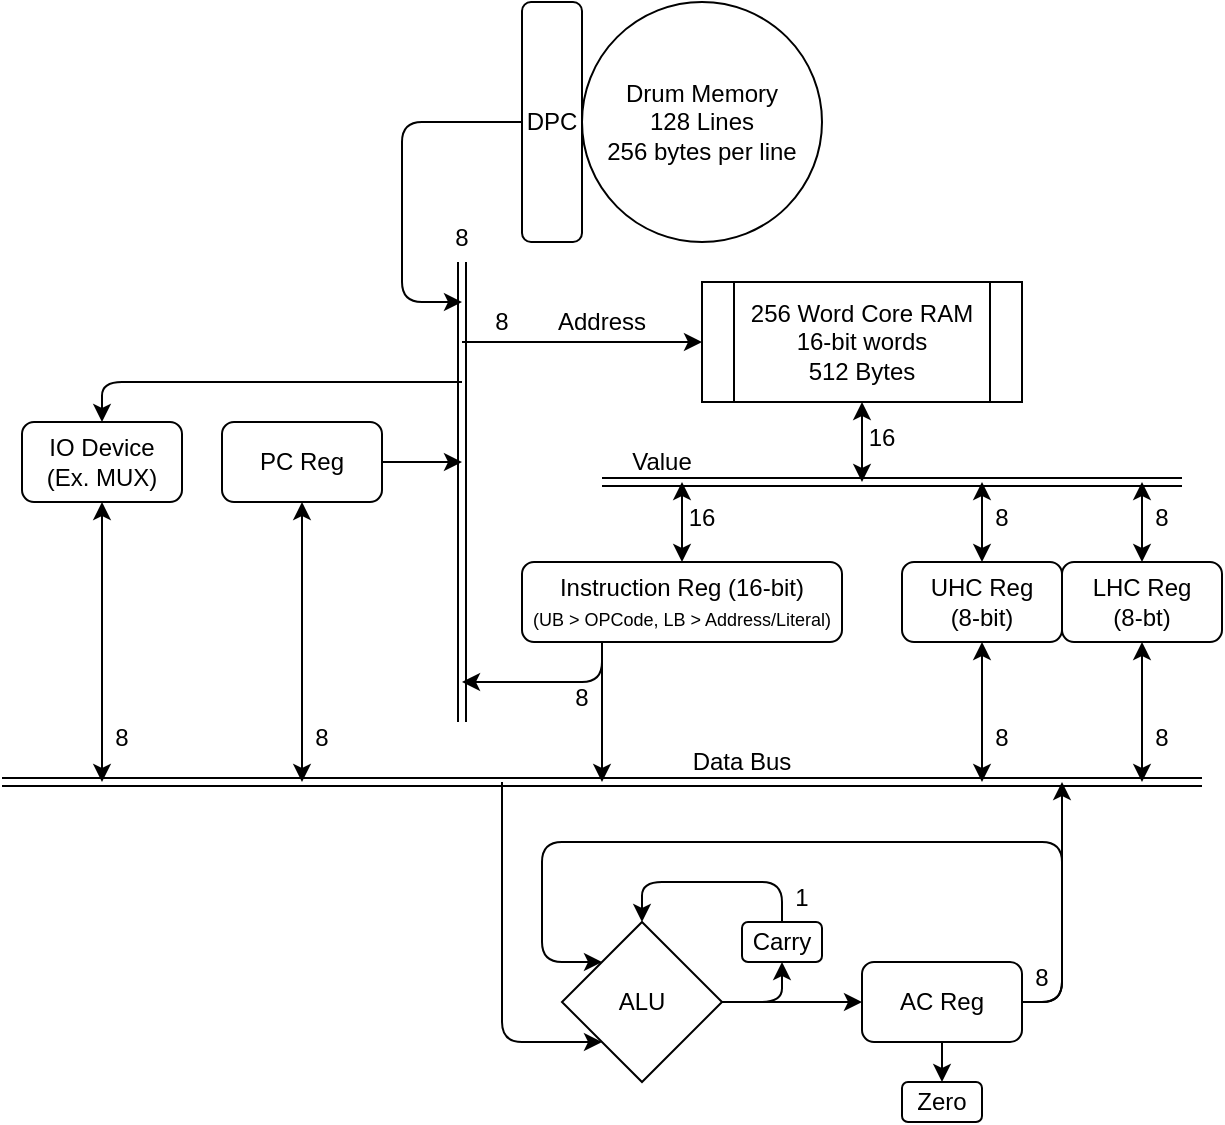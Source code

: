 <mxfile version="24.7.17">
  <diagram name="Page-1" id="EpfCC4MF7vUrArnUasot">
    <mxGraphModel dx="1195" dy="703" grid="1" gridSize="10" guides="1" tooltips="1" connect="1" arrows="1" fold="1" page="1" pageScale="1" pageWidth="850" pageHeight="1100" math="0" shadow="0">
      <root>
        <mxCell id="0" />
        <mxCell id="1" parent="0" />
        <mxCell id="jHWL-6u0a14eNpleEn9y-3" value="ALU" style="rhombus;whiteSpace=wrap;html=1;" parent="1" vertex="1">
          <mxGeometry x="360" y="510" width="80" height="80" as="geometry" />
        </mxCell>
        <mxCell id="jHWL-6u0a14eNpleEn9y-4" value="" style="endArrow=classic;html=1;rounded=1;exitX=1;exitY=0.5;exitDx=0;exitDy=0;entryX=0;entryY=0;entryDx=0;entryDy=0;curved=0;" parent="1" source="jHWL-6u0a14eNpleEn9y-9" target="jHWL-6u0a14eNpleEn9y-3" edge="1">
          <mxGeometry width="50" height="50" relative="1" as="geometry">
            <mxPoint x="330" y="510" as="sourcePoint" />
            <mxPoint x="520" y="530" as="targetPoint" />
            <Array as="points">
              <mxPoint x="610" y="550" />
              <mxPoint x="610" y="470" />
              <mxPoint x="350" y="470" />
              <mxPoint x="350" y="530" />
            </Array>
          </mxGeometry>
        </mxCell>
        <mxCell id="jHWL-6u0a14eNpleEn9y-6" value="Carry" style="rounded=1;whiteSpace=wrap;html=1;" parent="1" vertex="1">
          <mxGeometry x="450" y="510" width="40" height="20" as="geometry" />
        </mxCell>
        <mxCell id="jHWL-6u0a14eNpleEn9y-7" value="" style="endArrow=classic;html=1;rounded=1;entryX=0.5;entryY=1;entryDx=0;entryDy=0;exitX=1;exitY=0.5;exitDx=0;exitDy=0;curved=0;" parent="1" source="jHWL-6u0a14eNpleEn9y-3" target="jHWL-6u0a14eNpleEn9y-6" edge="1">
          <mxGeometry width="50" height="50" relative="1" as="geometry">
            <mxPoint x="470" y="560" as="sourcePoint" />
            <mxPoint x="520" y="510" as="targetPoint" />
            <Array as="points">
              <mxPoint x="470" y="550" />
            </Array>
          </mxGeometry>
        </mxCell>
        <mxCell id="jHWL-6u0a14eNpleEn9y-8" value="" style="endArrow=classic;html=1;rounded=1;entryX=0.5;entryY=0;entryDx=0;entryDy=0;exitX=0.5;exitY=0;exitDx=0;exitDy=0;curved=0;" parent="1" source="jHWL-6u0a14eNpleEn9y-6" target="jHWL-6u0a14eNpleEn9y-3" edge="1">
          <mxGeometry width="50" height="50" relative="1" as="geometry">
            <mxPoint x="470" y="560" as="sourcePoint" />
            <mxPoint x="520" y="510" as="targetPoint" />
            <Array as="points">
              <mxPoint x="470" y="490" />
              <mxPoint x="400" y="490" />
            </Array>
          </mxGeometry>
        </mxCell>
        <mxCell id="jHWL-6u0a14eNpleEn9y-9" value="AC Reg" style="rounded=1;whiteSpace=wrap;html=1;" parent="1" vertex="1">
          <mxGeometry x="510" y="530" width="80" height="40" as="geometry" />
        </mxCell>
        <mxCell id="jHWL-6u0a14eNpleEn9y-10" value="" style="endArrow=classic;html=1;rounded=0;exitX=1;exitY=0.5;exitDx=0;exitDy=0;entryX=0;entryY=0.5;entryDx=0;entryDy=0;" parent="1" source="jHWL-6u0a14eNpleEn9y-3" target="jHWL-6u0a14eNpleEn9y-9" edge="1">
          <mxGeometry width="50" height="50" relative="1" as="geometry">
            <mxPoint x="470" y="560" as="sourcePoint" />
            <mxPoint x="520" y="510" as="targetPoint" />
          </mxGeometry>
        </mxCell>
        <mxCell id="jHWL-6u0a14eNpleEn9y-11" value="" style="shape=link;html=1;rounded=0;" parent="1" edge="1">
          <mxGeometry width="100" relative="1" as="geometry">
            <mxPoint x="80" y="440" as="sourcePoint" />
            <mxPoint x="680" y="440" as="targetPoint" />
          </mxGeometry>
        </mxCell>
        <mxCell id="jHWL-6u0a14eNpleEn9y-13" value="" style="endArrow=classic;html=1;rounded=1;entryX=0;entryY=1;entryDx=0;entryDy=0;curved=0;" parent="1" target="jHWL-6u0a14eNpleEn9y-3" edge="1">
          <mxGeometry width="50" height="50" relative="1" as="geometry">
            <mxPoint x="330" y="440" as="sourcePoint" />
            <mxPoint x="350" y="570" as="targetPoint" />
            <Array as="points">
              <mxPoint x="330" y="570" />
            </Array>
          </mxGeometry>
        </mxCell>
        <mxCell id="jHWL-6u0a14eNpleEn9y-14" value="" style="endArrow=classic;html=1;rounded=1;exitX=1;exitY=0.5;exitDx=0;exitDy=0;curved=0;" parent="1" source="jHWL-6u0a14eNpleEn9y-9" edge="1">
          <mxGeometry width="50" height="50" relative="1" as="geometry">
            <mxPoint x="450" y="500" as="sourcePoint" />
            <mxPoint x="610" y="440" as="targetPoint" />
            <Array as="points">
              <mxPoint x="610" y="550" />
            </Array>
          </mxGeometry>
        </mxCell>
        <mxCell id="jHWL-6u0a14eNpleEn9y-16" value="UHC Reg&lt;br&gt;(8-bit)" style="rounded=1;whiteSpace=wrap;html=1;" parent="1" vertex="1">
          <mxGeometry x="530" y="330" width="80" height="40" as="geometry" />
        </mxCell>
        <mxCell id="jHWL-6u0a14eNpleEn9y-18" value="&lt;span style=&quot;background-color: initial;&quot;&gt;256 Word Core RAM&lt;br&gt;16-bit words&lt;/span&gt;&lt;div&gt;512 Bytes&lt;/div&gt;" style="shape=process;whiteSpace=wrap;html=1;backgroundOutline=1;" parent="1" vertex="1">
          <mxGeometry x="430" y="190" width="160" height="60" as="geometry" />
        </mxCell>
        <mxCell id="jHWL-6u0a14eNpleEn9y-20" value="Drum Memory&lt;br&gt;128 Lines&lt;br&gt;256 bytes per line" style="ellipse;whiteSpace=wrap;html=1;aspect=fixed;" parent="1" vertex="1">
          <mxGeometry x="370" y="50" width="120" height="120" as="geometry" />
        </mxCell>
        <mxCell id="UsqFfn8_Iz3YYlIClP-J-1" value="PC Reg" style="rounded=1;whiteSpace=wrap;html=1;" parent="1" vertex="1">
          <mxGeometry x="190" y="260" width="80" height="40" as="geometry" />
        </mxCell>
        <mxCell id="UsqFfn8_Iz3YYlIClP-J-4" value="Instruction Reg (16-bit)&lt;br&gt;&lt;font style=&quot;font-size: 9px;&quot;&gt;(UB &amp;gt; OPCode, LB &amp;gt; Address/Literal)&lt;/font&gt;" style="rounded=1;whiteSpace=wrap;html=1;" parent="1" vertex="1">
          <mxGeometry x="340" y="330" width="160" height="40" as="geometry" />
        </mxCell>
        <mxCell id="v5AjGvqn0HgfmDX3RoCq-1" value="LHC Reg&lt;div&gt;(8-bt)&lt;/div&gt;" style="rounded=1;whiteSpace=wrap;html=1;" parent="1" vertex="1">
          <mxGeometry x="610" y="330" width="80" height="40" as="geometry" />
        </mxCell>
        <mxCell id="DweMPNBi0K495fsrH_W5-1" value="DPC" style="rounded=1;whiteSpace=wrap;html=1;" parent="1" vertex="1">
          <mxGeometry x="340" y="50" width="30" height="120" as="geometry" />
        </mxCell>
        <mxCell id="DweMPNBi0K495fsrH_W5-2" value="" style="shape=link;html=1;rounded=0;" parent="1" edge="1">
          <mxGeometry width="100" relative="1" as="geometry">
            <mxPoint x="310" y="410" as="sourcePoint" />
            <mxPoint x="310" y="180" as="targetPoint" />
          </mxGeometry>
        </mxCell>
        <mxCell id="DweMPNBi0K495fsrH_W5-3" value="" style="endArrow=classic;html=1;rounded=0;" parent="1" target="jHWL-6u0a14eNpleEn9y-18" edge="1">
          <mxGeometry width="50" height="50" relative="1" as="geometry">
            <mxPoint x="310" y="220" as="sourcePoint" />
            <mxPoint x="480" y="180" as="targetPoint" />
          </mxGeometry>
        </mxCell>
        <mxCell id="DweMPNBi0K495fsrH_W5-4" value="8" style="text;html=1;align=center;verticalAlign=middle;whiteSpace=wrap;rounded=0;" parent="1" vertex="1">
          <mxGeometry x="320" y="202.5" width="20" height="15" as="geometry" />
        </mxCell>
        <mxCell id="DweMPNBi0K495fsrH_W5-7" value="" style="endArrow=classic;html=1;rounded=0;exitX=1;exitY=0.5;exitDx=0;exitDy=0;" parent="1" source="UsqFfn8_Iz3YYlIClP-J-1" edge="1">
          <mxGeometry width="50" height="50" relative="1" as="geometry">
            <mxPoint x="340" y="320" as="sourcePoint" />
            <mxPoint x="310" y="280" as="targetPoint" />
          </mxGeometry>
        </mxCell>
        <mxCell id="DweMPNBi0K495fsrH_W5-8" value="8" style="text;html=1;align=center;verticalAlign=middle;whiteSpace=wrap;rounded=0;" parent="1" vertex="1">
          <mxGeometry x="300" y="160" width="20" height="15" as="geometry" />
        </mxCell>
        <mxCell id="DweMPNBi0K495fsrH_W5-9" value="" style="endArrow=classic;html=1;rounded=1;exitX=0;exitY=0.5;exitDx=0;exitDy=0;curved=0;" parent="1" source="DweMPNBi0K495fsrH_W5-1" edge="1">
          <mxGeometry width="50" height="50" relative="1" as="geometry">
            <mxPoint x="340" y="280" as="sourcePoint" />
            <mxPoint x="310" y="200" as="targetPoint" />
            <Array as="points">
              <mxPoint x="280" y="110" />
              <mxPoint x="280" y="200" />
            </Array>
          </mxGeometry>
        </mxCell>
        <mxCell id="DweMPNBi0K495fsrH_W5-15" value="16" style="text;html=1;align=center;verticalAlign=middle;whiteSpace=wrap;rounded=0;" parent="1" vertex="1">
          <mxGeometry x="510" y="260" width="20" height="15" as="geometry" />
        </mxCell>
        <mxCell id="DweMPNBi0K495fsrH_W5-16" value="" style="endArrow=classic;html=1;rounded=1;exitX=0.25;exitY=1;exitDx=0;exitDy=0;curved=0;" parent="1" source="UsqFfn8_Iz3YYlIClP-J-4" edge="1">
          <mxGeometry width="50" height="50" relative="1" as="geometry">
            <mxPoint x="370" y="530" as="sourcePoint" />
            <mxPoint x="310" y="390" as="targetPoint" />
            <Array as="points">
              <mxPoint x="380" y="390" />
            </Array>
          </mxGeometry>
        </mxCell>
        <mxCell id="DweMPNBi0K495fsrH_W5-17" value="" style="endArrow=classic;startArrow=classic;html=1;rounded=0;entryX=0.5;entryY=1;entryDx=0;entryDy=0;" parent="1" target="jHWL-6u0a14eNpleEn9y-16" edge="1">
          <mxGeometry width="50" height="50" relative="1" as="geometry">
            <mxPoint x="570" y="440" as="sourcePoint" />
            <mxPoint x="490" y="380" as="targetPoint" />
          </mxGeometry>
        </mxCell>
        <mxCell id="DweMPNBi0K495fsrH_W5-18" value="" style="endArrow=classic;startArrow=classic;html=1;rounded=0;entryX=0.5;entryY=1;entryDx=0;entryDy=0;" parent="1" target="v5AjGvqn0HgfmDX3RoCq-1" edge="1">
          <mxGeometry width="50" height="50" relative="1" as="geometry">
            <mxPoint x="650" y="440" as="sourcePoint" />
            <mxPoint x="490" y="380" as="targetPoint" />
          </mxGeometry>
        </mxCell>
        <mxCell id="DweMPNBi0K495fsrH_W5-19" value="" style="endArrow=classic;startArrow=classic;html=1;rounded=0;entryX=0.5;entryY=1;entryDx=0;entryDy=0;" parent="1" target="UsqFfn8_Iz3YYlIClP-J-1" edge="1">
          <mxGeometry width="50" height="50" relative="1" as="geometry">
            <mxPoint x="230" y="440" as="sourcePoint" />
            <mxPoint x="490" y="380" as="targetPoint" />
          </mxGeometry>
        </mxCell>
        <mxCell id="DweMPNBi0K495fsrH_W5-20" value="8" style="text;html=1;align=center;verticalAlign=middle;whiteSpace=wrap;rounded=0;" parent="1" vertex="1">
          <mxGeometry x="230" y="410" width="20" height="15" as="geometry" />
        </mxCell>
        <mxCell id="DweMPNBi0K495fsrH_W5-21" value="8" style="text;html=1;align=center;verticalAlign=middle;whiteSpace=wrap;rounded=0;" parent="1" vertex="1">
          <mxGeometry x="570" y="410" width="20" height="15" as="geometry" />
        </mxCell>
        <mxCell id="DweMPNBi0K495fsrH_W5-22" value="8" style="text;html=1;align=center;verticalAlign=middle;whiteSpace=wrap;rounded=0;" parent="1" vertex="1">
          <mxGeometry x="650" y="410" width="20" height="15" as="geometry" />
        </mxCell>
        <mxCell id="DweMPNBi0K495fsrH_W5-23" value="8" style="text;html=1;align=center;verticalAlign=middle;whiteSpace=wrap;rounded=0;" parent="1" vertex="1">
          <mxGeometry x="590" y="530" width="20" height="15" as="geometry" />
        </mxCell>
        <mxCell id="DweMPNBi0K495fsrH_W5-24" value="1" style="text;html=1;align=center;verticalAlign=middle;whiteSpace=wrap;rounded=0;" parent="1" vertex="1">
          <mxGeometry x="470" y="490" width="20" height="15" as="geometry" />
        </mxCell>
        <mxCell id="DweMPNBi0K495fsrH_W5-25" value="Zero" style="rounded=1;whiteSpace=wrap;html=1;" parent="1" vertex="1">
          <mxGeometry x="530" y="590" width="40" height="20" as="geometry" />
        </mxCell>
        <mxCell id="DweMPNBi0K495fsrH_W5-26" value="" style="endArrow=classic;html=1;rounded=0;entryX=0.5;entryY=0;entryDx=0;entryDy=0;exitX=0.5;exitY=1;exitDx=0;exitDy=0;" parent="1" source="jHWL-6u0a14eNpleEn9y-9" target="DweMPNBi0K495fsrH_W5-25" edge="1">
          <mxGeometry width="50" height="50" relative="1" as="geometry">
            <mxPoint x="450" y="470" as="sourcePoint" />
            <mxPoint x="500" y="420" as="targetPoint" />
          </mxGeometry>
        </mxCell>
        <mxCell id="LQZRk-e0B-Br-l3X5SW4-2" value="" style="shape=link;html=1;rounded=0;" parent="1" edge="1">
          <mxGeometry width="100" relative="1" as="geometry">
            <mxPoint x="380" y="290" as="sourcePoint" />
            <mxPoint x="670" y="290" as="targetPoint" />
          </mxGeometry>
        </mxCell>
        <mxCell id="LQZRk-e0B-Br-l3X5SW4-5" value="16" style="text;html=1;align=center;verticalAlign=middle;whiteSpace=wrap;rounded=0;" parent="1" vertex="1">
          <mxGeometry x="420" y="300" width="20" height="15" as="geometry" />
        </mxCell>
        <mxCell id="LQZRk-e0B-Br-l3X5SW4-7" value="8" style="text;html=1;align=center;verticalAlign=middle;whiteSpace=wrap;rounded=0;" parent="1" vertex="1">
          <mxGeometry x="570" y="300" width="20" height="15" as="geometry" />
        </mxCell>
        <mxCell id="LQZRk-e0B-Br-l3X5SW4-9" value="8" style="text;html=1;align=center;verticalAlign=middle;whiteSpace=wrap;rounded=0;" parent="1" vertex="1">
          <mxGeometry x="650" y="300" width="20" height="15" as="geometry" />
        </mxCell>
        <mxCell id="LQZRk-e0B-Br-l3X5SW4-11" value="" style="endArrow=classic;startArrow=classic;html=1;rounded=0;entryX=0.5;entryY=1;entryDx=0;entryDy=0;" parent="1" target="jHWL-6u0a14eNpleEn9y-18" edge="1">
          <mxGeometry width="50" height="50" relative="1" as="geometry">
            <mxPoint x="510" y="290" as="sourcePoint" />
            <mxPoint x="510" y="260" as="targetPoint" />
          </mxGeometry>
        </mxCell>
        <mxCell id="LQZRk-e0B-Br-l3X5SW4-12" value="" style="endArrow=classic;startArrow=classic;html=1;rounded=0;exitX=0.5;exitY=0;exitDx=0;exitDy=0;" parent="1" source="jHWL-6u0a14eNpleEn9y-16" edge="1">
          <mxGeometry width="50" height="50" relative="1" as="geometry">
            <mxPoint x="520" y="300" as="sourcePoint" />
            <mxPoint x="570" y="290" as="targetPoint" />
          </mxGeometry>
        </mxCell>
        <mxCell id="LQZRk-e0B-Br-l3X5SW4-13" value="" style="endArrow=classic;startArrow=classic;html=1;rounded=0;exitX=0.5;exitY=0;exitDx=0;exitDy=0;" parent="1" source="v5AjGvqn0HgfmDX3RoCq-1" edge="1">
          <mxGeometry width="50" height="50" relative="1" as="geometry">
            <mxPoint x="580" y="340" as="sourcePoint" />
            <mxPoint x="650" y="290" as="targetPoint" />
          </mxGeometry>
        </mxCell>
        <mxCell id="LQZRk-e0B-Br-l3X5SW4-14" value="" style="endArrow=classic;startArrow=classic;html=1;rounded=0;exitX=0.5;exitY=0;exitDx=0;exitDy=0;" parent="1" source="UsqFfn8_Iz3YYlIClP-J-4" edge="1">
          <mxGeometry width="50" height="50" relative="1" as="geometry">
            <mxPoint x="660" y="340" as="sourcePoint" />
            <mxPoint x="420" y="290" as="targetPoint" />
          </mxGeometry>
        </mxCell>
        <mxCell id="LQZRk-e0B-Br-l3X5SW4-15" value="Value" style="text;html=1;align=center;verticalAlign=middle;whiteSpace=wrap;rounded=0;" parent="1" vertex="1">
          <mxGeometry x="380" y="270" width="60" height="20" as="geometry" />
        </mxCell>
        <mxCell id="LQZRk-e0B-Br-l3X5SW4-16" value="Address" style="text;html=1;align=center;verticalAlign=middle;whiteSpace=wrap;rounded=0;" parent="1" vertex="1">
          <mxGeometry x="350" y="200" width="60" height="20" as="geometry" />
        </mxCell>
        <mxCell id="LQZRk-e0B-Br-l3X5SW4-17" value="Data Bus" style="text;html=1;align=center;verticalAlign=middle;whiteSpace=wrap;rounded=0;" parent="1" vertex="1">
          <mxGeometry x="420" y="420" width="60" height="20" as="geometry" />
        </mxCell>
        <mxCell id="LQZRk-e0B-Br-l3X5SW4-18" value="" style="endArrow=classic;html=1;rounded=1;entryX=0.5;entryY=0;entryDx=0;entryDy=0;curved=0;" parent="1" target="LQZRk-e0B-Br-l3X5SW4-19" edge="1">
          <mxGeometry width="50" height="50" relative="1" as="geometry">
            <mxPoint x="310" y="240" as="sourcePoint" />
            <mxPoint x="150" y="240" as="targetPoint" />
            <Array as="points">
              <mxPoint x="130" y="240" />
            </Array>
          </mxGeometry>
        </mxCell>
        <mxCell id="LQZRk-e0B-Br-l3X5SW4-19" value="IO Device&lt;div&gt;(Ex. MUX)&lt;/div&gt;" style="rounded=1;whiteSpace=wrap;html=1;" parent="1" vertex="1">
          <mxGeometry x="90" y="260" width="80" height="40" as="geometry" />
        </mxCell>
        <mxCell id="LQZRk-e0B-Br-l3X5SW4-20" value="" style="endArrow=classic;startArrow=classic;html=1;rounded=0;entryX=0.5;entryY=1;entryDx=0;entryDy=0;" parent="1" target="LQZRk-e0B-Br-l3X5SW4-19" edge="1">
          <mxGeometry width="50" height="50" relative="1" as="geometry">
            <mxPoint x="130" y="440" as="sourcePoint" />
            <mxPoint x="290" y="310" as="targetPoint" />
          </mxGeometry>
        </mxCell>
        <mxCell id="LQZRk-e0B-Br-l3X5SW4-21" value="8" style="text;html=1;align=center;verticalAlign=middle;whiteSpace=wrap;rounded=0;" parent="1" vertex="1">
          <mxGeometry x="130" y="410" width="20" height="15" as="geometry" />
        </mxCell>
        <mxCell id="CmXJFeDuhTrewsavq2dF-1" value="" style="endArrow=classic;html=1;rounded=0;" edge="1" parent="1">
          <mxGeometry width="50" height="50" relative="1" as="geometry">
            <mxPoint x="380" y="370" as="sourcePoint" />
            <mxPoint x="380" y="440" as="targetPoint" />
          </mxGeometry>
        </mxCell>
        <mxCell id="CmXJFeDuhTrewsavq2dF-2" value="8" style="text;html=1;align=center;verticalAlign=middle;whiteSpace=wrap;rounded=0;" vertex="1" parent="1">
          <mxGeometry x="360" y="390" width="20" height="15" as="geometry" />
        </mxCell>
      </root>
    </mxGraphModel>
  </diagram>
</mxfile>

